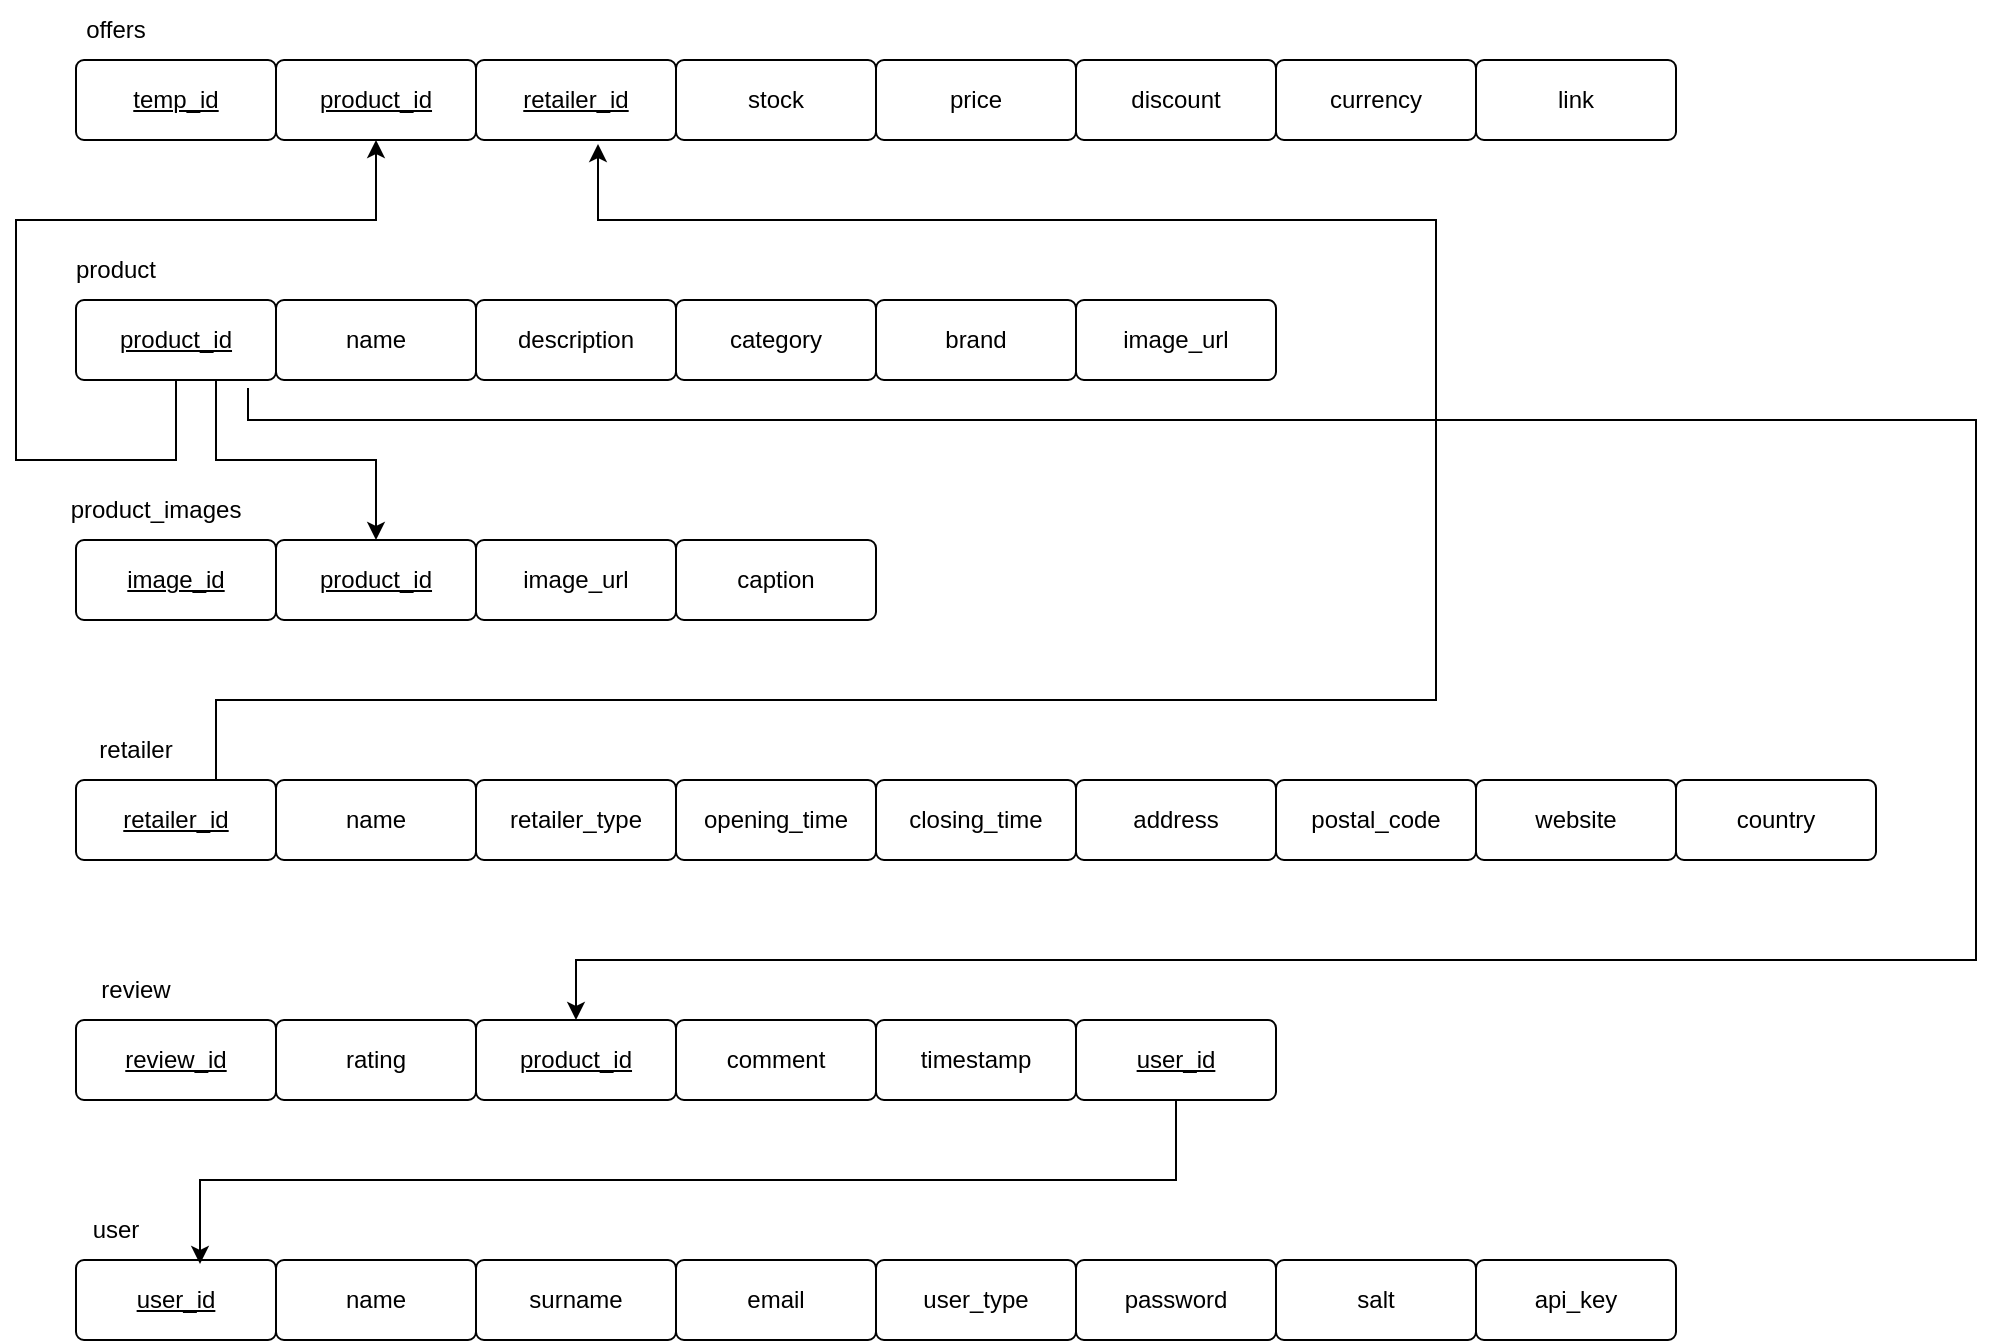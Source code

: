 <mxfile version="27.0.9">
  <diagram name="Page-1" id="uAQWY7F-ypI3wlXf62vY">
    <mxGraphModel dx="1315" dy="596" grid="1" gridSize="10" guides="1" tooltips="1" connect="1" arrows="1" fold="1" page="1" pageScale="1" pageWidth="827" pageHeight="1169" math="0" shadow="0">
      <root>
        <mxCell id="0" />
        <mxCell id="1" parent="0" />
        <mxCell id="rE-4X8fgRVMGPReBA5rN-4" value="temp_id" style="rounded=1;arcSize=10;whiteSpace=wrap;html=1;align=center;fontStyle=4" vertex="1" parent="1">
          <mxGeometry x="40" y="200" width="100" height="40" as="geometry" />
        </mxCell>
        <mxCell id="rE-4X8fgRVMGPReBA5rN-5" value="product_id" style="rounded=1;arcSize=10;whiteSpace=wrap;html=1;align=center;fontStyle=4" vertex="1" parent="1">
          <mxGeometry x="140" y="200" width="100" height="40" as="geometry" />
        </mxCell>
        <mxCell id="rE-4X8fgRVMGPReBA5rN-6" value="retailer_id" style="rounded=1;arcSize=10;whiteSpace=wrap;html=1;align=center;fontStyle=4" vertex="1" parent="1">
          <mxGeometry x="240" y="200" width="100" height="40" as="geometry" />
        </mxCell>
        <mxCell id="rE-4X8fgRVMGPReBA5rN-7" value="stock" style="rounded=1;arcSize=10;whiteSpace=wrap;html=1;align=center;" vertex="1" parent="1">
          <mxGeometry x="340" y="200" width="100" height="40" as="geometry" />
        </mxCell>
        <mxCell id="rE-4X8fgRVMGPReBA5rN-8" value="price" style="rounded=1;arcSize=10;whiteSpace=wrap;html=1;align=center;" vertex="1" parent="1">
          <mxGeometry x="440" y="200" width="100" height="40" as="geometry" />
        </mxCell>
        <mxCell id="rE-4X8fgRVMGPReBA5rN-9" value="discount" style="rounded=1;arcSize=10;whiteSpace=wrap;html=1;align=center;" vertex="1" parent="1">
          <mxGeometry x="540" y="200" width="100" height="40" as="geometry" />
        </mxCell>
        <mxCell id="rE-4X8fgRVMGPReBA5rN-10" value="currency" style="rounded=1;arcSize=10;whiteSpace=wrap;html=1;align=center;" vertex="1" parent="1">
          <mxGeometry x="640" y="200" width="100" height="40" as="geometry" />
        </mxCell>
        <mxCell id="rE-4X8fgRVMGPReBA5rN-11" value="link" style="rounded=1;arcSize=10;whiteSpace=wrap;html=1;align=center;" vertex="1" parent="1">
          <mxGeometry x="740" y="200" width="100" height="40" as="geometry" />
        </mxCell>
        <mxCell id="rE-4X8fgRVMGPReBA5rN-12" value="product_id" style="rounded=1;arcSize=10;whiteSpace=wrap;html=1;align=center;fontStyle=4" vertex="1" parent="1">
          <mxGeometry x="40" y="320" width="100" height="40" as="geometry" />
        </mxCell>
        <mxCell id="rE-4X8fgRVMGPReBA5rN-13" value="name" style="rounded=1;arcSize=10;whiteSpace=wrap;html=1;align=center;" vertex="1" parent="1">
          <mxGeometry x="140" y="320" width="100" height="40" as="geometry" />
        </mxCell>
        <mxCell id="rE-4X8fgRVMGPReBA5rN-14" value="description" style="rounded=1;arcSize=10;whiteSpace=wrap;html=1;align=center;" vertex="1" parent="1">
          <mxGeometry x="240" y="320" width="100" height="40" as="geometry" />
        </mxCell>
        <mxCell id="rE-4X8fgRVMGPReBA5rN-15" value="category" style="rounded=1;arcSize=10;whiteSpace=wrap;html=1;align=center;" vertex="1" parent="1">
          <mxGeometry x="340" y="320" width="100" height="40" as="geometry" />
        </mxCell>
        <mxCell id="rE-4X8fgRVMGPReBA5rN-16" value="brand" style="rounded=1;arcSize=10;whiteSpace=wrap;html=1;align=center;" vertex="1" parent="1">
          <mxGeometry x="440" y="320" width="100" height="40" as="geometry" />
        </mxCell>
        <mxCell id="rE-4X8fgRVMGPReBA5rN-17" value="image_url" style="rounded=1;arcSize=10;whiteSpace=wrap;html=1;align=center;" vertex="1" parent="1">
          <mxGeometry x="540" y="320" width="100" height="40" as="geometry" />
        </mxCell>
        <mxCell id="rE-4X8fgRVMGPReBA5rN-18" value="image_id" style="rounded=1;arcSize=10;whiteSpace=wrap;html=1;align=center;fontStyle=4" vertex="1" parent="1">
          <mxGeometry x="40" y="440" width="100" height="40" as="geometry" />
        </mxCell>
        <mxCell id="rE-4X8fgRVMGPReBA5rN-19" value="image_url" style="rounded=1;arcSize=10;whiteSpace=wrap;html=1;align=center;" vertex="1" parent="1">
          <mxGeometry x="240" y="440" width="100" height="40" as="geometry" />
        </mxCell>
        <mxCell id="rE-4X8fgRVMGPReBA5rN-20" value="product_id" style="rounded=1;arcSize=10;whiteSpace=wrap;html=1;align=center;fontStyle=4" vertex="1" parent="1">
          <mxGeometry x="140" y="440" width="100" height="40" as="geometry" />
        </mxCell>
        <mxCell id="rE-4X8fgRVMGPReBA5rN-21" value="caption" style="rounded=1;arcSize=10;whiteSpace=wrap;html=1;align=center;" vertex="1" parent="1">
          <mxGeometry x="340" y="440" width="100" height="40" as="geometry" />
        </mxCell>
        <mxCell id="rE-4X8fgRVMGPReBA5rN-22" value="retailer_id" style="rounded=1;arcSize=10;whiteSpace=wrap;html=1;align=center;fontStyle=4" vertex="1" parent="1">
          <mxGeometry x="40" y="560" width="100" height="40" as="geometry" />
        </mxCell>
        <mxCell id="rE-4X8fgRVMGPReBA5rN-23" value="name" style="rounded=1;arcSize=10;whiteSpace=wrap;html=1;align=center;" vertex="1" parent="1">
          <mxGeometry x="140" y="560" width="100" height="40" as="geometry" />
        </mxCell>
        <mxCell id="rE-4X8fgRVMGPReBA5rN-24" value="retailer_type" style="rounded=1;arcSize=10;whiteSpace=wrap;html=1;align=center;" vertex="1" parent="1">
          <mxGeometry x="240" y="560" width="100" height="40" as="geometry" />
        </mxCell>
        <mxCell id="rE-4X8fgRVMGPReBA5rN-25" value="opening_time" style="rounded=1;arcSize=10;whiteSpace=wrap;html=1;align=center;" vertex="1" parent="1">
          <mxGeometry x="340" y="560" width="100" height="40" as="geometry" />
        </mxCell>
        <mxCell id="rE-4X8fgRVMGPReBA5rN-26" value="closing_time" style="rounded=1;arcSize=10;whiteSpace=wrap;html=1;align=center;" vertex="1" parent="1">
          <mxGeometry x="440" y="560" width="100" height="40" as="geometry" />
        </mxCell>
        <mxCell id="rE-4X8fgRVMGPReBA5rN-27" value="address" style="rounded=1;arcSize=10;whiteSpace=wrap;html=1;align=center;" vertex="1" parent="1">
          <mxGeometry x="540" y="560" width="100" height="40" as="geometry" />
        </mxCell>
        <mxCell id="rE-4X8fgRVMGPReBA5rN-28" value="postal_code" style="rounded=1;arcSize=10;whiteSpace=wrap;html=1;align=center;" vertex="1" parent="1">
          <mxGeometry x="640" y="560" width="100" height="40" as="geometry" />
        </mxCell>
        <mxCell id="rE-4X8fgRVMGPReBA5rN-29" value="website" style="rounded=1;arcSize=10;whiteSpace=wrap;html=1;align=center;" vertex="1" parent="1">
          <mxGeometry x="740" y="560" width="100" height="40" as="geometry" />
        </mxCell>
        <mxCell id="rE-4X8fgRVMGPReBA5rN-30" value="country" style="rounded=1;arcSize=10;whiteSpace=wrap;html=1;align=center;" vertex="1" parent="1">
          <mxGeometry x="840" y="560" width="100" height="40" as="geometry" />
        </mxCell>
        <mxCell id="rE-4X8fgRVMGPReBA5rN-31" value="review_id" style="rounded=1;arcSize=10;whiteSpace=wrap;html=1;align=center;fontStyle=4" vertex="1" parent="1">
          <mxGeometry x="40" y="680" width="100" height="40" as="geometry" />
        </mxCell>
        <mxCell id="rE-4X8fgRVMGPReBA5rN-32" value="rating" style="rounded=1;arcSize=10;whiteSpace=wrap;html=1;align=center;fontStyle=0" vertex="1" parent="1">
          <mxGeometry x="140" y="680" width="100" height="40" as="geometry" />
        </mxCell>
        <mxCell id="rE-4X8fgRVMGPReBA5rN-33" value="product_id" style="rounded=1;arcSize=10;whiteSpace=wrap;html=1;align=center;fontStyle=4" vertex="1" parent="1">
          <mxGeometry x="240" y="680" width="100" height="40" as="geometry" />
        </mxCell>
        <mxCell id="rE-4X8fgRVMGPReBA5rN-34" value="comment" style="rounded=1;arcSize=10;whiteSpace=wrap;html=1;align=center;" vertex="1" parent="1">
          <mxGeometry x="340" y="680" width="100" height="40" as="geometry" />
        </mxCell>
        <mxCell id="rE-4X8fgRVMGPReBA5rN-35" value="timestamp" style="rounded=1;arcSize=10;whiteSpace=wrap;html=1;align=center;" vertex="1" parent="1">
          <mxGeometry x="440" y="680" width="100" height="40" as="geometry" />
        </mxCell>
        <mxCell id="rE-4X8fgRVMGPReBA5rN-36" value="user_id" style="rounded=1;arcSize=10;whiteSpace=wrap;html=1;align=center;fontStyle=4" vertex="1" parent="1">
          <mxGeometry x="540" y="680" width="100" height="40" as="geometry" />
        </mxCell>
        <mxCell id="rE-4X8fgRVMGPReBA5rN-37" value="user_id" style="rounded=1;arcSize=10;whiteSpace=wrap;html=1;align=center;fontStyle=4" vertex="1" parent="1">
          <mxGeometry x="40" y="800" width="100" height="40" as="geometry" />
        </mxCell>
        <mxCell id="rE-4X8fgRVMGPReBA5rN-38" value="name" style="rounded=1;arcSize=10;whiteSpace=wrap;html=1;align=center;" vertex="1" parent="1">
          <mxGeometry x="140" y="800" width="100" height="40" as="geometry" />
        </mxCell>
        <mxCell id="rE-4X8fgRVMGPReBA5rN-39" value="surname" style="rounded=1;arcSize=10;whiteSpace=wrap;html=1;align=center;" vertex="1" parent="1">
          <mxGeometry x="240" y="800" width="100" height="40" as="geometry" />
        </mxCell>
        <mxCell id="rE-4X8fgRVMGPReBA5rN-40" value="email" style="rounded=1;arcSize=10;whiteSpace=wrap;html=1;align=center;" vertex="1" parent="1">
          <mxGeometry x="340" y="800" width="100" height="40" as="geometry" />
        </mxCell>
        <mxCell id="rE-4X8fgRVMGPReBA5rN-41" value="user_type" style="rounded=1;arcSize=10;whiteSpace=wrap;html=1;align=center;" vertex="1" parent="1">
          <mxGeometry x="440" y="800" width="100" height="40" as="geometry" />
        </mxCell>
        <mxCell id="rE-4X8fgRVMGPReBA5rN-42" value="password" style="rounded=1;arcSize=10;whiteSpace=wrap;html=1;align=center;" vertex="1" parent="1">
          <mxGeometry x="540" y="800" width="100" height="40" as="geometry" />
        </mxCell>
        <mxCell id="rE-4X8fgRVMGPReBA5rN-43" value="salt" style="rounded=1;arcSize=10;whiteSpace=wrap;html=1;align=center;" vertex="1" parent="1">
          <mxGeometry x="640" y="800" width="100" height="40" as="geometry" />
        </mxCell>
        <mxCell id="rE-4X8fgRVMGPReBA5rN-44" value="api_key" style="rounded=1;arcSize=10;whiteSpace=wrap;html=1;align=center;" vertex="1" parent="1">
          <mxGeometry x="740" y="800" width="100" height="40" as="geometry" />
        </mxCell>
        <mxCell id="rE-4X8fgRVMGPReBA5rN-49" value="offers" style="text;html=1;align=center;verticalAlign=middle;whiteSpace=wrap;rounded=0;" vertex="1" parent="1">
          <mxGeometry x="30" y="170" width="60" height="30" as="geometry" />
        </mxCell>
        <mxCell id="rE-4X8fgRVMGPReBA5rN-50" value="product" style="text;html=1;align=center;verticalAlign=middle;whiteSpace=wrap;rounded=0;" vertex="1" parent="1">
          <mxGeometry x="30" y="290" width="60" height="30" as="geometry" />
        </mxCell>
        <mxCell id="rE-4X8fgRVMGPReBA5rN-51" value="product_images" style="text;html=1;align=center;verticalAlign=middle;whiteSpace=wrap;rounded=0;" vertex="1" parent="1">
          <mxGeometry x="50" y="410" width="60" height="30" as="geometry" />
        </mxCell>
        <mxCell id="rE-4X8fgRVMGPReBA5rN-52" value="retailer" style="text;html=1;align=center;verticalAlign=middle;whiteSpace=wrap;rounded=0;" vertex="1" parent="1">
          <mxGeometry x="40" y="530" width="60" height="30" as="geometry" />
        </mxCell>
        <mxCell id="rE-4X8fgRVMGPReBA5rN-53" value="review" style="text;html=1;align=center;verticalAlign=middle;whiteSpace=wrap;rounded=0;" vertex="1" parent="1">
          <mxGeometry x="40" y="650" width="60" height="30" as="geometry" />
        </mxCell>
        <mxCell id="rE-4X8fgRVMGPReBA5rN-54" value="user" style="text;html=1;align=center;verticalAlign=middle;whiteSpace=wrap;rounded=0;" vertex="1" parent="1">
          <mxGeometry x="30" y="770" width="60" height="30" as="geometry" />
        </mxCell>
        <mxCell id="rE-4X8fgRVMGPReBA5rN-60" value="" style="endArrow=classic;html=1;rounded=0;exitX=0.5;exitY=1;exitDx=0;exitDy=0;entryX=0.5;entryY=1;entryDx=0;entryDy=0;" edge="1" parent="1" source="rE-4X8fgRVMGPReBA5rN-12" target="rE-4X8fgRVMGPReBA5rN-5">
          <mxGeometry width="50" height="50" relative="1" as="geometry">
            <mxPoint x="-20" y="370" as="sourcePoint" />
            <mxPoint x="30" y="320" as="targetPoint" />
            <Array as="points">
              <mxPoint x="90" y="400" />
              <mxPoint x="10" y="400" />
              <mxPoint x="10" y="280" />
              <mxPoint x="190" y="280" />
            </Array>
          </mxGeometry>
        </mxCell>
        <mxCell id="rE-4X8fgRVMGPReBA5rN-62" value="" style="endArrow=classic;html=1;rounded=0;entryX=0.5;entryY=0;entryDx=0;entryDy=0;" edge="1" parent="1" target="rE-4X8fgRVMGPReBA5rN-20">
          <mxGeometry width="50" height="50" relative="1" as="geometry">
            <mxPoint x="110" y="360" as="sourcePoint" />
            <mxPoint x="200" y="380" as="targetPoint" />
            <Array as="points">
              <mxPoint x="110" y="400" />
              <mxPoint x="190" y="400" />
            </Array>
          </mxGeometry>
        </mxCell>
        <mxCell id="rE-4X8fgRVMGPReBA5rN-63" value="" style="endArrow=classic;html=1;rounded=0;exitX=0.86;exitY=1.1;exitDx=0;exitDy=0;exitPerimeter=0;entryX=0.5;entryY=0;entryDx=0;entryDy=0;" edge="1" parent="1" source="rE-4X8fgRVMGPReBA5rN-12" target="rE-4X8fgRVMGPReBA5rN-33">
          <mxGeometry width="50" height="50" relative="1" as="geometry">
            <mxPoint x="240" y="430" as="sourcePoint" />
            <mxPoint x="1034" y="380" as="targetPoint" />
            <Array as="points">
              <mxPoint x="126" y="380" />
              <mxPoint x="990" y="380" />
              <mxPoint x="990" y="650" />
              <mxPoint x="290" y="650" />
            </Array>
          </mxGeometry>
        </mxCell>
        <mxCell id="rE-4X8fgRVMGPReBA5rN-64" value="" style="endArrow=classic;html=1;rounded=0;exitX=0.5;exitY=1;exitDx=0;exitDy=0;entryX=0.62;entryY=0.05;entryDx=0;entryDy=0;entryPerimeter=0;" edge="1" parent="1" source="rE-4X8fgRVMGPReBA5rN-36" target="rE-4X8fgRVMGPReBA5rN-37">
          <mxGeometry width="50" height="50" relative="1" as="geometry">
            <mxPoint x="520" y="800" as="sourcePoint" />
            <mxPoint x="570" y="750" as="targetPoint" />
            <Array as="points">
              <mxPoint x="590" y="760" />
              <mxPoint x="102" y="760" />
            </Array>
          </mxGeometry>
        </mxCell>
        <mxCell id="rE-4X8fgRVMGPReBA5rN-65" value="" style="endArrow=classic;html=1;rounded=0;entryX=0.61;entryY=1.05;entryDx=0;entryDy=0;entryPerimeter=0;" edge="1" parent="1" target="rE-4X8fgRVMGPReBA5rN-6">
          <mxGeometry width="50" height="50" relative="1" as="geometry">
            <mxPoint x="110" y="560" as="sourcePoint" />
            <mxPoint x="160" y="510" as="targetPoint" />
            <Array as="points">
              <mxPoint x="110" y="520" />
              <mxPoint x="720" y="520" />
              <mxPoint x="720" y="280" />
              <mxPoint x="301" y="280" />
            </Array>
          </mxGeometry>
        </mxCell>
      </root>
    </mxGraphModel>
  </diagram>
</mxfile>

